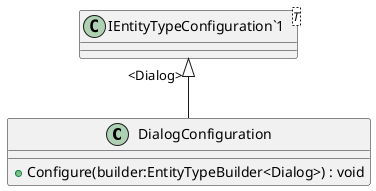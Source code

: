 @startuml
class DialogConfiguration {
    + Configure(builder:EntityTypeBuilder<Dialog>) : void
}
class "IEntityTypeConfiguration`1"<T> {
}
"IEntityTypeConfiguration`1" "<Dialog>" <|-- DialogConfiguration
@enduml
